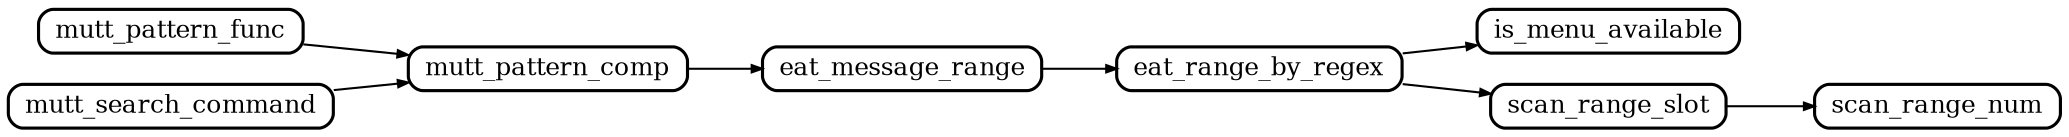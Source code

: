 digraph callgraph {
	graph [
		rankdir="LR"
		nodesep="0.2"
		ranksep="0.5"
		compound="true"
	]

	node [
		shape="Mrecord"
		fontsize="12"
		fillcolor="#ffffff"
		style="filled"
		height="0.2"
		penwidth="1.5"
		color="black"
	]

	edge [
		penwidth="1.0"
		arrowsize="0.5"
	]

	eat_message_range       -> eat_range_by_regex
	eat_range_by_regex      -> is_menu_available
	eat_range_by_regex      -> scan_range_slot
	mutt_pattern_comp       -> eat_message_range
	mutt_pattern_func       -> mutt_pattern_comp
	mutt_search_command     -> mutt_pattern_comp
	scan_range_slot         -> scan_range_num

}
